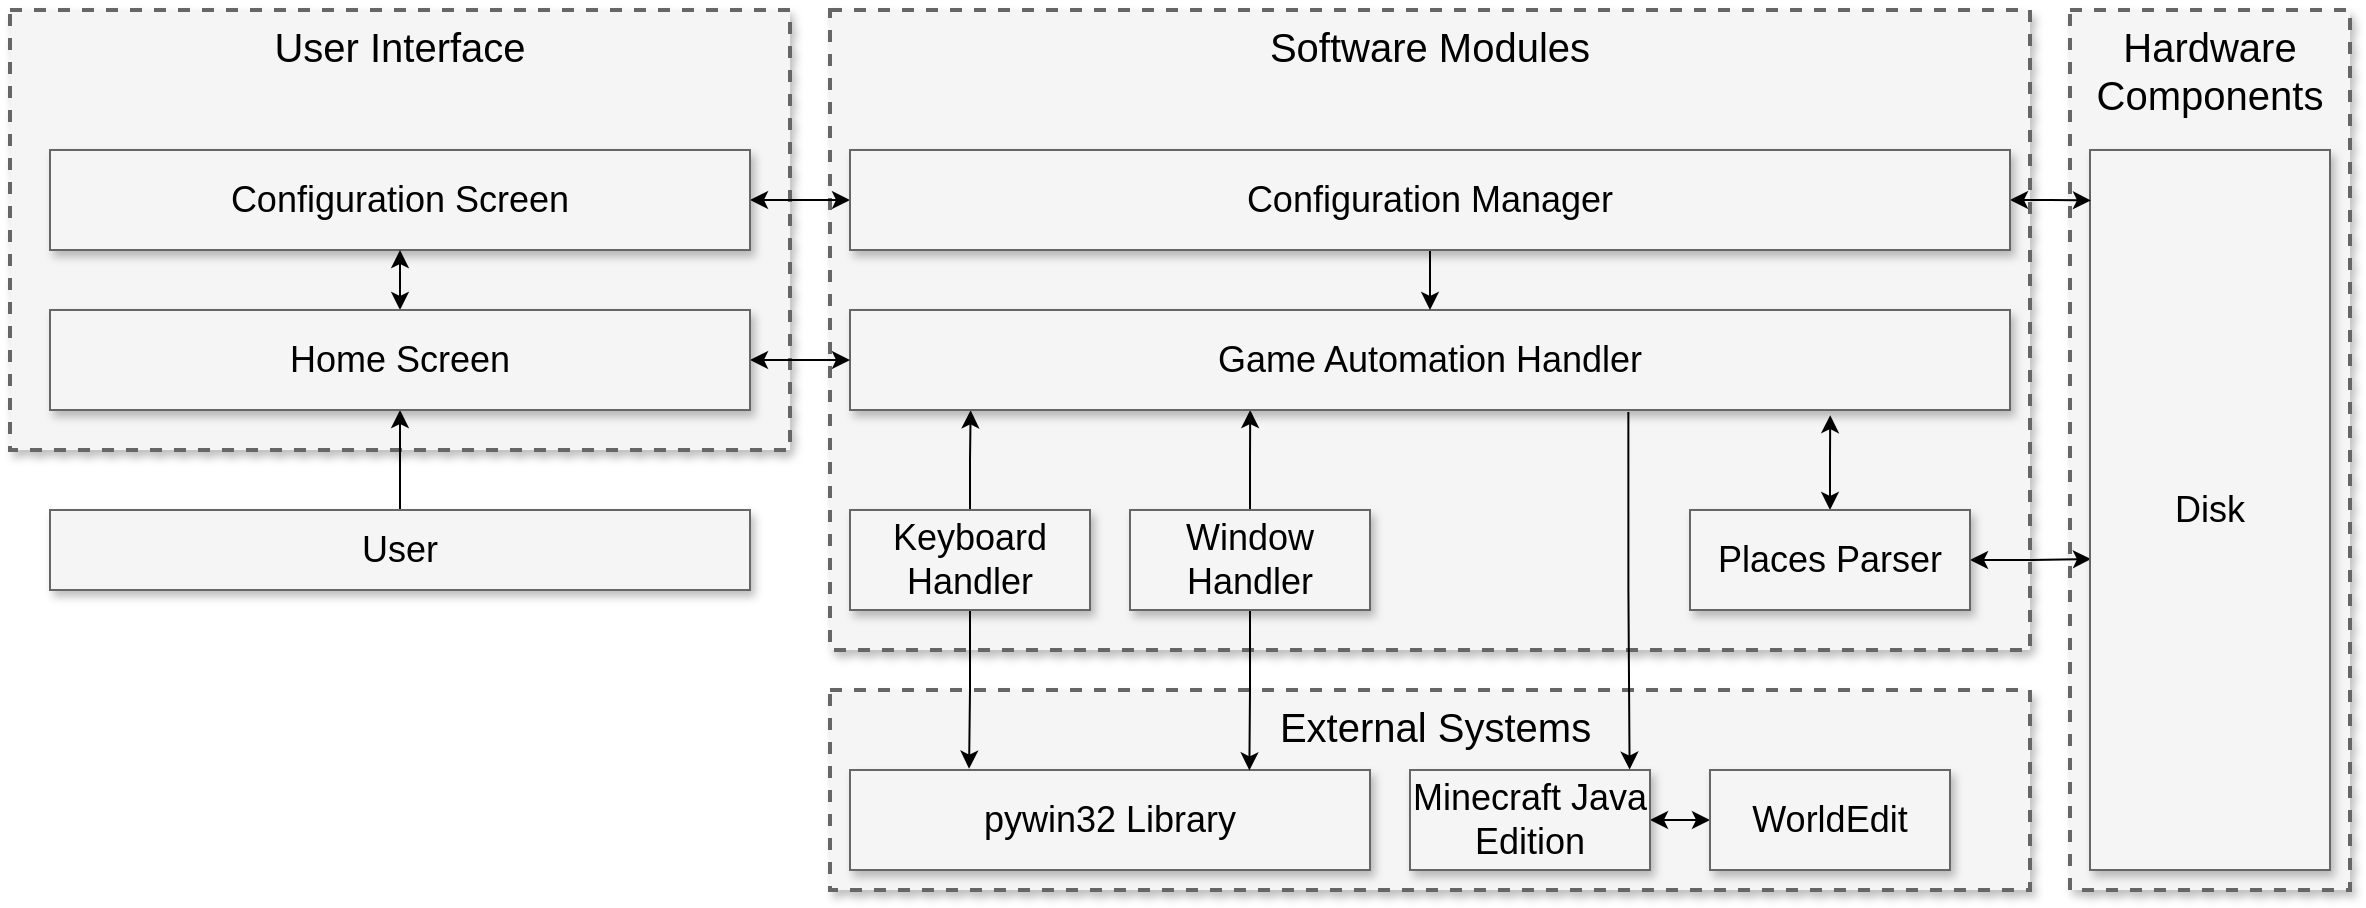 <mxfile version="16.1.2" type="device"><diagram name="Page-1" id="90a13364-a465-7bf4-72fc-28e22215d7a0"><mxGraphModel dx="1102" dy="1025" grid="1" gridSize="10" guides="1" tooltips="1" connect="1" arrows="1" fold="1" page="1" pageScale="1.5" pageWidth="1169" pageHeight="826" background="none" math="0" shadow="0"><root><mxCell id="0" style=";html=1;"/><mxCell id="1" style=";html=1;" parent="0"/><mxCell id="emvnFGKY0zxnI54BSQaK-5" value="Software Modules" style="whiteSpace=wrap;html=1;shadow=1;fontSize=20;fillColor=#f5f5f5;strokeColor=#666666;strokeWidth=2;dashed=1;verticalAlign=top;" parent="1" vertex="1"><mxGeometry x="750" y="230" width="600" height="320" as="geometry"/></mxCell><mxCell id="emvnFGKY0zxnI54BSQaK-6" value="Hardware Components" style="whiteSpace=wrap;html=1;shadow=1;fontSize=20;fillColor=#f5f5f5;strokeColor=#666666;strokeWidth=2;dashed=1;verticalAlign=top;" parent="1" vertex="1"><mxGeometry x="1370" y="230" width="140" height="440" as="geometry"/></mxCell><mxCell id="emvnFGKY0zxnI54BSQaK-7" value="User Interface" style="whiteSpace=wrap;html=1;shadow=1;fontSize=20;fillColor=#f5f5f5;strokeColor=#666666;strokeWidth=2;dashed=1;verticalAlign=top;" parent="1" vertex="1"><mxGeometry x="340" y="230" width="390" height="220" as="geometry"/></mxCell><mxCell id="emvnFGKY0zxnI54BSQaK-8" value="&amp;nbsp;External Systems" style="whiteSpace=wrap;html=1;shadow=1;fontSize=20;fillColor=#f5f5f5;strokeColor=#666666;strokeWidth=2;dashed=1;verticalAlign=top;align=center;" parent="1" vertex="1"><mxGeometry x="750" y="570" width="600" height="100" as="geometry"/></mxCell><mxCell id="qKVH1XFnJATvChjzDi5r-32" style="edgeStyle=orthogonalEdgeStyle;rounded=0;orthogonalLoop=1;jettySize=auto;html=1;entryX=0;entryY=0.5;entryDx=0;entryDy=0;startArrow=classic;startFill=1;" parent="1" source="emvnFGKY0zxnI54BSQaK-10" target="qKVH1XFnJATvChjzDi5r-21" edge="1"><mxGeometry relative="1" as="geometry"/></mxCell><mxCell id="emvnFGKY0zxnI54BSQaK-10" value="Minecraft Java Edition" style="whiteSpace=wrap;html=1;shadow=1;fontSize=18;fillColor=#f5f5f5;strokeColor=#666666;" parent="1" vertex="1"><mxGeometry x="1040" y="610" width="120" height="50" as="geometry"/></mxCell><mxCell id="emvnFGKY0zxnI54BSQaK-12" value="pywin32 Library" style="whiteSpace=wrap;html=1;shadow=1;fontSize=18;fillColor=#f5f5f5;strokeColor=#666666;" parent="1" vertex="1"><mxGeometry x="760" y="610" width="260" height="50" as="geometry"/></mxCell><mxCell id="qKVH1XFnJATvChjzDi5r-22" style="edgeStyle=orthogonalEdgeStyle;rounded=0;orthogonalLoop=1;jettySize=auto;html=1;entryX=0.104;entryY=1.003;entryDx=0;entryDy=0;entryPerimeter=0;" parent="1" source="emvnFGKY0zxnI54BSQaK-13" target="emvnFGKY0zxnI54BSQaK-18" edge="1"><mxGeometry relative="1" as="geometry"/></mxCell><mxCell id="qKVH1XFnJATvChjzDi5r-24" style="edgeStyle=orthogonalEdgeStyle;rounded=0;orthogonalLoop=1;jettySize=auto;html=1;entryX=0.229;entryY=-0.013;entryDx=0;entryDy=0;entryPerimeter=0;" parent="1" source="emvnFGKY0zxnI54BSQaK-13" target="emvnFGKY0zxnI54BSQaK-12" edge="1"><mxGeometry relative="1" as="geometry"/></mxCell><mxCell id="emvnFGKY0zxnI54BSQaK-13" value="Keyboard Handler" style="whiteSpace=wrap;html=1;shadow=1;fontSize=18;fillColor=#f5f5f5;strokeColor=#666666;" parent="1" vertex="1"><mxGeometry x="760" y="480" width="120" height="50" as="geometry"/></mxCell><mxCell id="qKVH1XFnJATvChjzDi5r-23" style="edgeStyle=orthogonalEdgeStyle;rounded=0;orthogonalLoop=1;jettySize=auto;html=1;entryX=0.345;entryY=1;entryDx=0;entryDy=0;entryPerimeter=0;" parent="1" source="emvnFGKY0zxnI54BSQaK-15" target="emvnFGKY0zxnI54BSQaK-18" edge="1"><mxGeometry relative="1" as="geometry"/></mxCell><mxCell id="qKVH1XFnJATvChjzDi5r-25" style="edgeStyle=orthogonalEdgeStyle;rounded=0;orthogonalLoop=1;jettySize=auto;html=1;entryX=0.768;entryY=0.004;entryDx=0;entryDy=0;entryPerimeter=0;" parent="1" source="emvnFGKY0zxnI54BSQaK-15" target="emvnFGKY0zxnI54BSQaK-12" edge="1"><mxGeometry relative="1" as="geometry"/></mxCell><mxCell id="emvnFGKY0zxnI54BSQaK-15" value="Window Handler" style="whiteSpace=wrap;html=1;shadow=1;fontSize=18;fillColor=#f5f5f5;strokeColor=#666666;" parent="1" vertex="1"><mxGeometry x="900" y="480" width="120" height="50" as="geometry"/></mxCell><mxCell id="qKVH1XFnJATvChjzDi5r-15" style="edgeStyle=orthogonalEdgeStyle;rounded=0;orthogonalLoop=1;jettySize=auto;html=1;entryX=0;entryY=0.5;entryDx=0;entryDy=0;startArrow=classic;startFill=1;" parent="1" source="emvnFGKY0zxnI54BSQaK-17" target="qKVH1XFnJATvChjzDi5r-8" edge="1"><mxGeometry relative="1" as="geometry"/></mxCell><mxCell id="emvnFGKY0zxnI54BSQaK-17" value="Configuration Screen" style="whiteSpace=wrap;html=1;shadow=1;fontSize=18;fillColor=#f5f5f5;strokeColor=#666666;" parent="1" vertex="1"><mxGeometry x="360" y="300" width="350" height="50" as="geometry"/></mxCell><mxCell id="qKVH1XFnJATvChjzDi5r-26" style="edgeStyle=orthogonalEdgeStyle;rounded=0;orthogonalLoop=1;jettySize=auto;html=1;entryX=0.915;entryY=-0.004;entryDx=0;entryDy=0;entryPerimeter=0;exitX=0.671;exitY=1.02;exitDx=0;exitDy=0;exitPerimeter=0;" parent="1" source="emvnFGKY0zxnI54BSQaK-18" target="emvnFGKY0zxnI54BSQaK-10" edge="1"><mxGeometry relative="1" as="geometry"/></mxCell><mxCell id="emvnFGKY0zxnI54BSQaK-18" value="Game Automation Handler" style="whiteSpace=wrap;html=1;shadow=1;fontSize=18;fillColor=#f5f5f5;strokeColor=#666666;" parent="1" vertex="1"><mxGeometry x="760" y="380" width="580" height="50" as="geometry"/></mxCell><mxCell id="qKVH1XFnJATvChjzDi5r-27" style="edgeStyle=orthogonalEdgeStyle;rounded=0;orthogonalLoop=1;jettySize=auto;html=1;entryX=0.845;entryY=1.052;entryDx=0;entryDy=0;entryPerimeter=0;startArrow=classic;startFill=1;" parent="1" source="emvnFGKY0zxnI54BSQaK-22" target="emvnFGKY0zxnI54BSQaK-18" edge="1"><mxGeometry relative="1" as="geometry"/></mxCell><mxCell id="qKVH1XFnJATvChjzDi5r-31" style="edgeStyle=orthogonalEdgeStyle;rounded=0;orthogonalLoop=1;jettySize=auto;html=1;entryX=0.004;entryY=0.568;entryDx=0;entryDy=0;entryPerimeter=0;startArrow=classic;startFill=1;" parent="1" source="emvnFGKY0zxnI54BSQaK-22" target="emvnFGKY0zxnI54BSQaK-34" edge="1"><mxGeometry relative="1" as="geometry"/></mxCell><mxCell id="emvnFGKY0zxnI54BSQaK-22" value="Places Parser" style="whiteSpace=wrap;html=1;shadow=1;fontSize=18;fillColor=#f5f5f5;strokeColor=#666666;" parent="1" vertex="1"><mxGeometry x="1180" y="480" width="140" height="50" as="geometry"/></mxCell><mxCell id="emvnFGKY0zxnI54BSQaK-34" value="Disk" style="whiteSpace=wrap;html=1;shadow=1;fontSize=18;fillColor=#f5f5f5;strokeColor=#666666;" parent="1" vertex="1"><mxGeometry x="1380" y="300" width="120" height="360" as="geometry"/></mxCell><mxCell id="qKVH1XFnJATvChjzDi5r-13" style="edgeStyle=orthogonalEdgeStyle;rounded=0;orthogonalLoop=1;jettySize=auto;html=1;entryX=0.5;entryY=1;entryDx=0;entryDy=0;" parent="1" source="qKVH1XFnJATvChjzDi5r-1" target="qKVH1XFnJATvChjzDi5r-10" edge="1"><mxGeometry relative="1" as="geometry"/></mxCell><mxCell id="qKVH1XFnJATvChjzDi5r-1" value="User" style="whiteSpace=wrap;html=1;shadow=1;fontSize=18;fillColor=#f5f5f5;strokeColor=#666666;" parent="1" vertex="1"><mxGeometry x="360" y="480" width="350" height="40" as="geometry"/></mxCell><mxCell id="qKVH1XFnJATvChjzDi5r-9" style="edgeStyle=orthogonalEdgeStyle;rounded=0;orthogonalLoop=1;jettySize=auto;html=1;" parent="1" source="qKVH1XFnJATvChjzDi5r-8" target="emvnFGKY0zxnI54BSQaK-18" edge="1"><mxGeometry relative="1" as="geometry"/></mxCell><mxCell id="qKVH1XFnJATvChjzDi5r-30" style="edgeStyle=orthogonalEdgeStyle;rounded=0;orthogonalLoop=1;jettySize=auto;html=1;entryX=0.004;entryY=0.07;entryDx=0;entryDy=0;entryPerimeter=0;startArrow=classic;startFill=1;" parent="1" source="qKVH1XFnJATvChjzDi5r-8" target="emvnFGKY0zxnI54BSQaK-34" edge="1"><mxGeometry relative="1" as="geometry"/></mxCell><mxCell id="qKVH1XFnJATvChjzDi5r-8" value="Configuration Manager" style="whiteSpace=wrap;html=1;shadow=1;fontSize=18;fillColor=#f5f5f5;strokeColor=#666666;" parent="1" vertex="1"><mxGeometry x="760" y="300" width="580" height="50" as="geometry"/></mxCell><mxCell id="qKVH1XFnJATvChjzDi5r-14" style="edgeStyle=orthogonalEdgeStyle;rounded=0;orthogonalLoop=1;jettySize=auto;html=1;entryX=0.5;entryY=1;entryDx=0;entryDy=0;startArrow=classic;startFill=1;" parent="1" source="qKVH1XFnJATvChjzDi5r-10" target="emvnFGKY0zxnI54BSQaK-17" edge="1"><mxGeometry relative="1" as="geometry"/></mxCell><mxCell id="qKVH1XFnJATvChjzDi5r-16" style="edgeStyle=orthogonalEdgeStyle;rounded=0;orthogonalLoop=1;jettySize=auto;html=1;startArrow=classic;startFill=1;" parent="1" source="qKVH1XFnJATvChjzDi5r-10" target="emvnFGKY0zxnI54BSQaK-18" edge="1"><mxGeometry relative="1" as="geometry"/></mxCell><mxCell id="qKVH1XFnJATvChjzDi5r-10" value="Home Screen" style="whiteSpace=wrap;html=1;shadow=1;fontSize=18;fillColor=#f5f5f5;strokeColor=#666666;" parent="1" vertex="1"><mxGeometry x="360" y="380" width="350" height="50" as="geometry"/></mxCell><mxCell id="qKVH1XFnJATvChjzDi5r-21" value="WorldEdit" style="whiteSpace=wrap;html=1;shadow=1;fontSize=18;fillColor=#f5f5f5;strokeColor=#666666;" parent="1" vertex="1"><mxGeometry x="1190" y="610" width="120" height="50" as="geometry"/></mxCell></root></mxGraphModel></diagram></mxfile>
